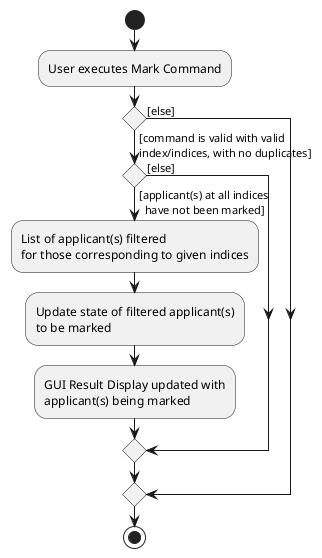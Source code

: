 @startuml

start
:User executes Mark Command;

'Since the beta syntax does not support placing the condition outside the
'diamond we place it as the true branch instead.

if () then ([command is valid with valid
index/indices, with no duplicates])

    if () then ([applicant(s) at all indices
  have not been marked])
    :List of applicant(s) filtered
    for those corresponding to given indices;

    :Update state of filtered applicant(s)
    to be marked;

    :GUI Result Display updated with
    applicant(s) being marked;

    else ([else])

    endif

else([else])


endif
stop

@enduml
